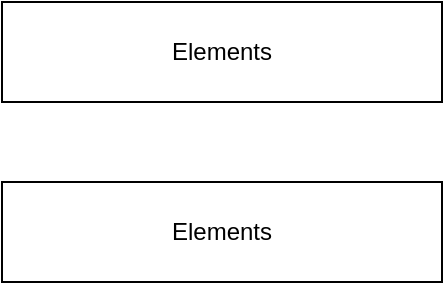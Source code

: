<mxfile version="13.9.2" type="device"><diagram id="Us-buF71ljvz43A5tQmF" name="Page-1"><mxGraphModel dx="782" dy="427" grid="1" gridSize="10" guides="1" tooltips="1" connect="1" arrows="1" fold="1" page="1" pageScale="1" pageWidth="850" pageHeight="1100" math="0" shadow="0"><root><mxCell id="0"/><mxCell id="1" parent="0"/><mxCell id="I2_OOkX1sK3kil0Q2Ewl-1" value="Elements" style="rounded=0;whiteSpace=wrap;html=1;" vertex="1" parent="1"><mxGeometry x="240" y="90" width="220" height="50" as="geometry"/></mxCell><mxCell id="I2_OOkX1sK3kil0Q2Ewl-2" value="Elements" style="rounded=0;whiteSpace=wrap;html=1;" vertex="1" parent="1"><mxGeometry x="240" y="180" width="220" height="50" as="geometry"/></mxCell></root></mxGraphModel></diagram></mxfile>
